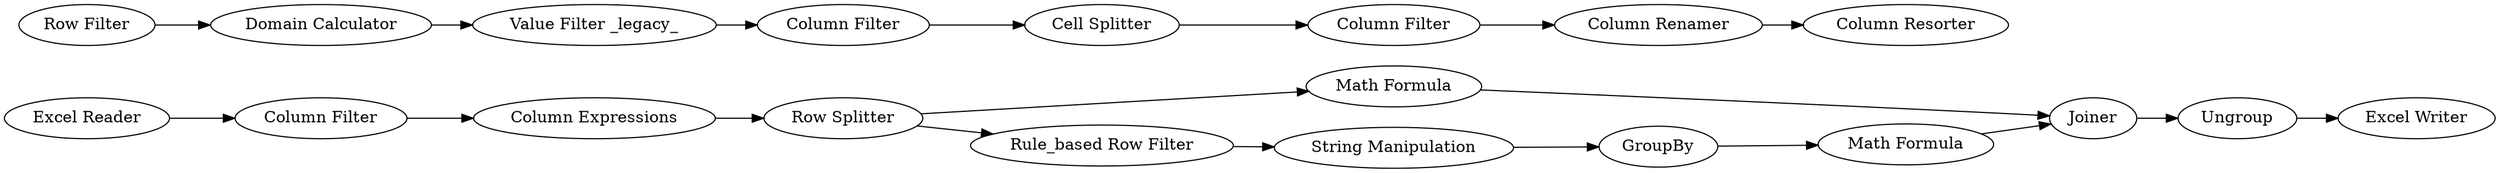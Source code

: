digraph {
	"-9081915526297198141_14" [label="Column Expressions"]
	"-9081915526297198141_12" [label="Column Filter"]
	"-9081915526297198141_2" [label="Domain Calculator"]
	"-9081915526297198141_8" [label="Column Resorter"]
	"-9081915526297198141_1" [label="Excel Reader"]
	"-9081915526297198141_3" [label="Value Filter _legacy_"]
	"-9081915526297198141_6" [label="Column Filter"]
	"-9081915526297198141_17" [label="String Manipulation"]
	"-9081915526297198141_13" [label="Math Formula"]
	"-9081915526297198141_5" [label="Cell Splitter"]
	"-9081915526297198141_10" [label="Row Filter"]
	"-9081915526297198141_19" [label="Math Formula"]
	"-9081915526297198141_9" [label="Excel Writer"]
	"-9081915526297198141_16" [label="Rule_based Row Filter"]
	"-9081915526297198141_18" [label=GroupBy]
	"-9081915526297198141_4" [label="Column Filter"]
	"-9081915526297198141_11" [label="Row Splitter"]
	"-9081915526297198141_7" [label="Column Renamer"]
	"-9081915526297198141_15" [label=Joiner]
	"-9081915526297198141_20" [label=Ungroup]
	"-9081915526297198141_1" -> "-9081915526297198141_12"
	"-9081915526297198141_5" -> "-9081915526297198141_6"
	"-9081915526297198141_18" -> "-9081915526297198141_13"
	"-9081915526297198141_13" -> "-9081915526297198141_15"
	"-9081915526297198141_11" -> "-9081915526297198141_16"
	"-9081915526297198141_17" -> "-9081915526297198141_18"
	"-9081915526297198141_2" -> "-9081915526297198141_3"
	"-9081915526297198141_4" -> "-9081915526297198141_5"
	"-9081915526297198141_19" -> "-9081915526297198141_15"
	"-9081915526297198141_20" -> "-9081915526297198141_9"
	"-9081915526297198141_10" -> "-9081915526297198141_2"
	"-9081915526297198141_7" -> "-9081915526297198141_8"
	"-9081915526297198141_15" -> "-9081915526297198141_20"
	"-9081915526297198141_3" -> "-9081915526297198141_4"
	"-9081915526297198141_11" -> "-9081915526297198141_19"
	"-9081915526297198141_6" -> "-9081915526297198141_7"
	"-9081915526297198141_14" -> "-9081915526297198141_11"
	"-9081915526297198141_16" -> "-9081915526297198141_17"
	"-9081915526297198141_12" -> "-9081915526297198141_14"
	rankdir=LR
}
